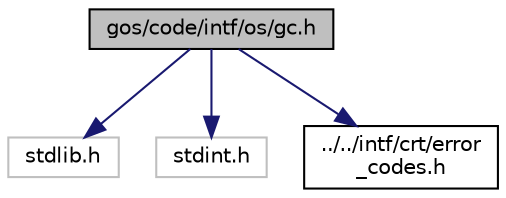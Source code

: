 digraph "gos/code/intf/os/gc.h"
{
 // INTERACTIVE_SVG=YES
 // LATEX_PDF_SIZE
  edge [fontname="Helvetica",fontsize="10",labelfontname="Helvetica",labelfontsize="10"];
  node [fontname="Helvetica",fontsize="10",shape=record];
  Node1 [label="gos/code/intf/os/gc.h",height=0.2,width=0.4,color="black", fillcolor="grey75", style="filled", fontcolor="black",tooltip="important header stuff for gc.c"];
  Node1 -> Node2 [color="midnightblue",fontsize="10",style="solid",fontname="Helvetica"];
  Node2 [label="stdlib.h",height=0.2,width=0.4,color="grey75", fillcolor="white", style="filled",tooltip=" "];
  Node1 -> Node3 [color="midnightblue",fontsize="10",style="solid",fontname="Helvetica"];
  Node3 [label="stdint.h",height=0.2,width=0.4,color="grey75", fillcolor="white", style="filled",tooltip=" "];
  Node1 -> Node4 [color="midnightblue",fontsize="10",style="solid",fontname="Helvetica"];
  Node4 [label="../../intf/crt/error\l_codes.h",height=0.2,width=0.4,color="black", fillcolor="white", style="filled",URL="$error__codes_8h.html",tooltip="This file contains important error codes for the operating system."];
}
